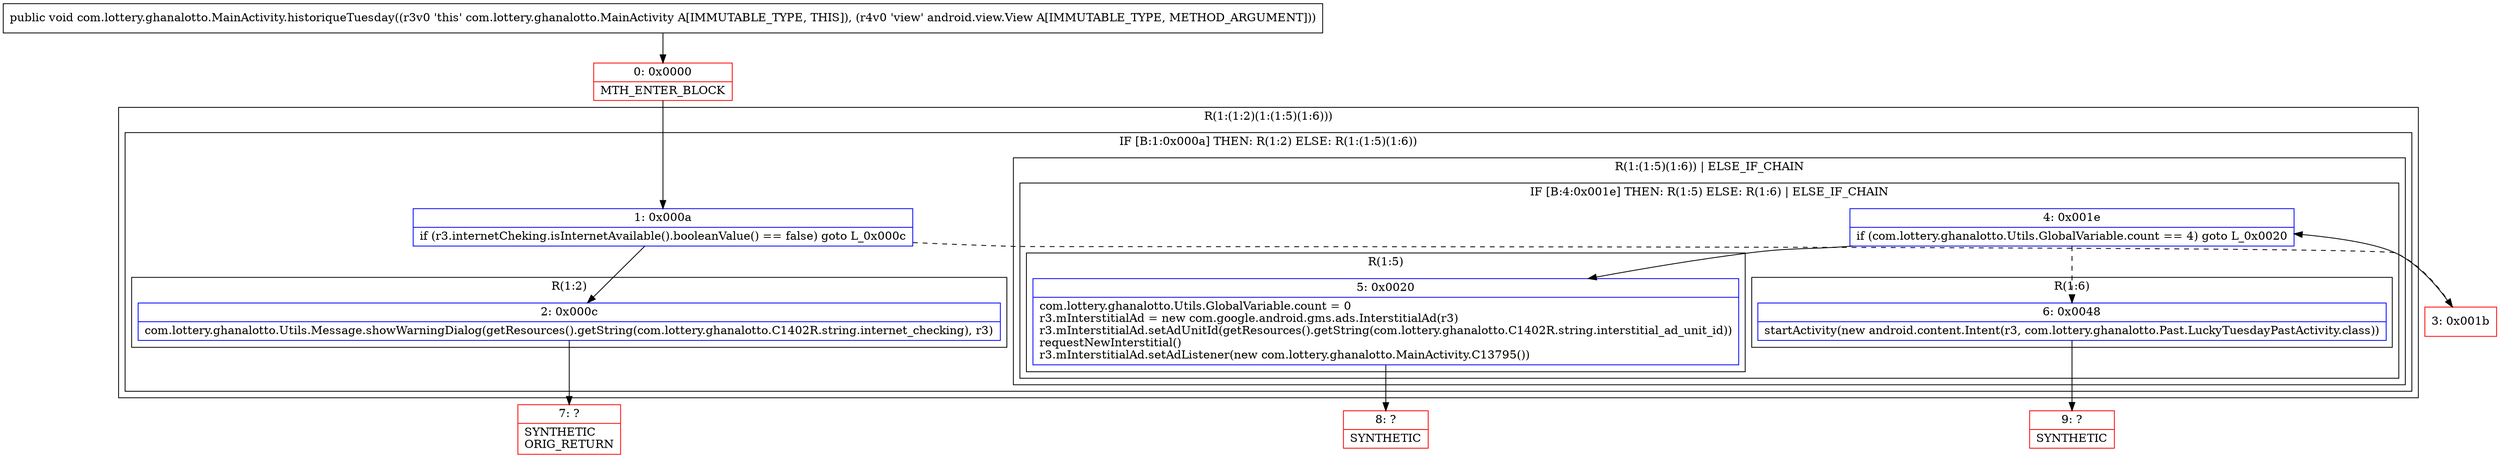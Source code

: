 digraph "CFG forcom.lottery.ghanalotto.MainActivity.historiqueTuesday(Landroid\/view\/View;)V" {
subgraph cluster_Region_859884983 {
label = "R(1:(1:2)(1:(1:5)(1:6)))";
node [shape=record,color=blue];
subgraph cluster_IfRegion_2051116300 {
label = "IF [B:1:0x000a] THEN: R(1:2) ELSE: R(1:(1:5)(1:6))";
node [shape=record,color=blue];
Node_1 [shape=record,label="{1\:\ 0x000a|if (r3.internetCheking.isInternetAvailable().booleanValue() == false) goto L_0x000c\l}"];
subgraph cluster_Region_1250403574 {
label = "R(1:2)";
node [shape=record,color=blue];
Node_2 [shape=record,label="{2\:\ 0x000c|com.lottery.ghanalotto.Utils.Message.showWarningDialog(getResources().getString(com.lottery.ghanalotto.C1402R.string.internet_checking), r3)\l}"];
}
subgraph cluster_Region_1851666839 {
label = "R(1:(1:5)(1:6)) | ELSE_IF_CHAIN\l";
node [shape=record,color=blue];
subgraph cluster_IfRegion_1539728542 {
label = "IF [B:4:0x001e] THEN: R(1:5) ELSE: R(1:6) | ELSE_IF_CHAIN\l";
node [shape=record,color=blue];
Node_4 [shape=record,label="{4\:\ 0x001e|if (com.lottery.ghanalotto.Utils.GlobalVariable.count == 4) goto L_0x0020\l}"];
subgraph cluster_Region_756660999 {
label = "R(1:5)";
node [shape=record,color=blue];
Node_5 [shape=record,label="{5\:\ 0x0020|com.lottery.ghanalotto.Utils.GlobalVariable.count = 0\lr3.mInterstitialAd = new com.google.android.gms.ads.InterstitialAd(r3)\lr3.mInterstitialAd.setAdUnitId(getResources().getString(com.lottery.ghanalotto.C1402R.string.interstitial_ad_unit_id))\lrequestNewInterstitial()\lr3.mInterstitialAd.setAdListener(new com.lottery.ghanalotto.MainActivity.C13795())\l}"];
}
subgraph cluster_Region_1515063878 {
label = "R(1:6)";
node [shape=record,color=blue];
Node_6 [shape=record,label="{6\:\ 0x0048|startActivity(new android.content.Intent(r3, com.lottery.ghanalotto.Past.LuckyTuesdayPastActivity.class))\l}"];
}
}
}
}
}
Node_0 [shape=record,color=red,label="{0\:\ 0x0000|MTH_ENTER_BLOCK\l}"];
Node_3 [shape=record,color=red,label="{3\:\ 0x001b}"];
Node_7 [shape=record,color=red,label="{7\:\ ?|SYNTHETIC\lORIG_RETURN\l}"];
Node_8 [shape=record,color=red,label="{8\:\ ?|SYNTHETIC\l}"];
Node_9 [shape=record,color=red,label="{9\:\ ?|SYNTHETIC\l}"];
MethodNode[shape=record,label="{public void com.lottery.ghanalotto.MainActivity.historiqueTuesday((r3v0 'this' com.lottery.ghanalotto.MainActivity A[IMMUTABLE_TYPE, THIS]), (r4v0 'view' android.view.View A[IMMUTABLE_TYPE, METHOD_ARGUMENT])) }"];
MethodNode -> Node_0;
Node_1 -> Node_2;
Node_1 -> Node_3[style=dashed];
Node_2 -> Node_7;
Node_4 -> Node_5;
Node_4 -> Node_6[style=dashed];
Node_5 -> Node_8;
Node_6 -> Node_9;
Node_0 -> Node_1;
Node_3 -> Node_4;
}

